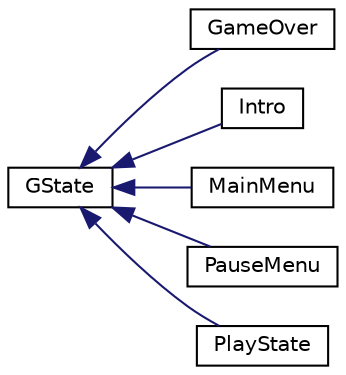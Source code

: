 digraph "Graphical Class Hierarchy"
{
  edge [fontname="Helvetica",fontsize="10",labelfontname="Helvetica",labelfontsize="10"];
  node [fontname="Helvetica",fontsize="10",shape=record];
  rankdir="LR";
  Node1 [label="GState",height=0.2,width=0.4,color="black", fillcolor="white", style="filled",URL="$classGState.html",tooltip="Virtual class from which all game states inherit from. "];
  Node1 -> Node2 [dir="back",color="midnightblue",fontsize="10",style="solid",fontname="Helvetica"];
  Node2 [label="GameOver",height=0.2,width=0.4,color="black", fillcolor="white", style="filled",URL="$classGameOver.html"];
  Node1 -> Node3 [dir="back",color="midnightblue",fontsize="10",style="solid",fontname="Helvetica"];
  Node3 [label="Intro",height=0.2,width=0.4,color="black", fillcolor="white", style="filled",URL="$classIntro.html",tooltip="Game state for the intro screen. "];
  Node1 -> Node4 [dir="back",color="midnightblue",fontsize="10",style="solid",fontname="Helvetica"];
  Node4 [label="MainMenu",height=0.2,width=0.4,color="black", fillcolor="white", style="filled",URL="$classMainMenu.html",tooltip="Game state for the main menu. "];
  Node1 -> Node5 [dir="back",color="midnightblue",fontsize="10",style="solid",fontname="Helvetica"];
  Node5 [label="PauseMenu",height=0.2,width=0.4,color="black", fillcolor="white", style="filled",URL="$classPauseMenu.html",tooltip="Class for the pause menu. "];
  Node1 -> Node6 [dir="back",color="midnightblue",fontsize="10",style="solid",fontname="Helvetica"];
  Node6 [label="PlayState",height=0.2,width=0.4,color="black", fillcolor="white", style="filled",URL="$classPlayState.html",tooltip="Class for the playstate. "];
}
